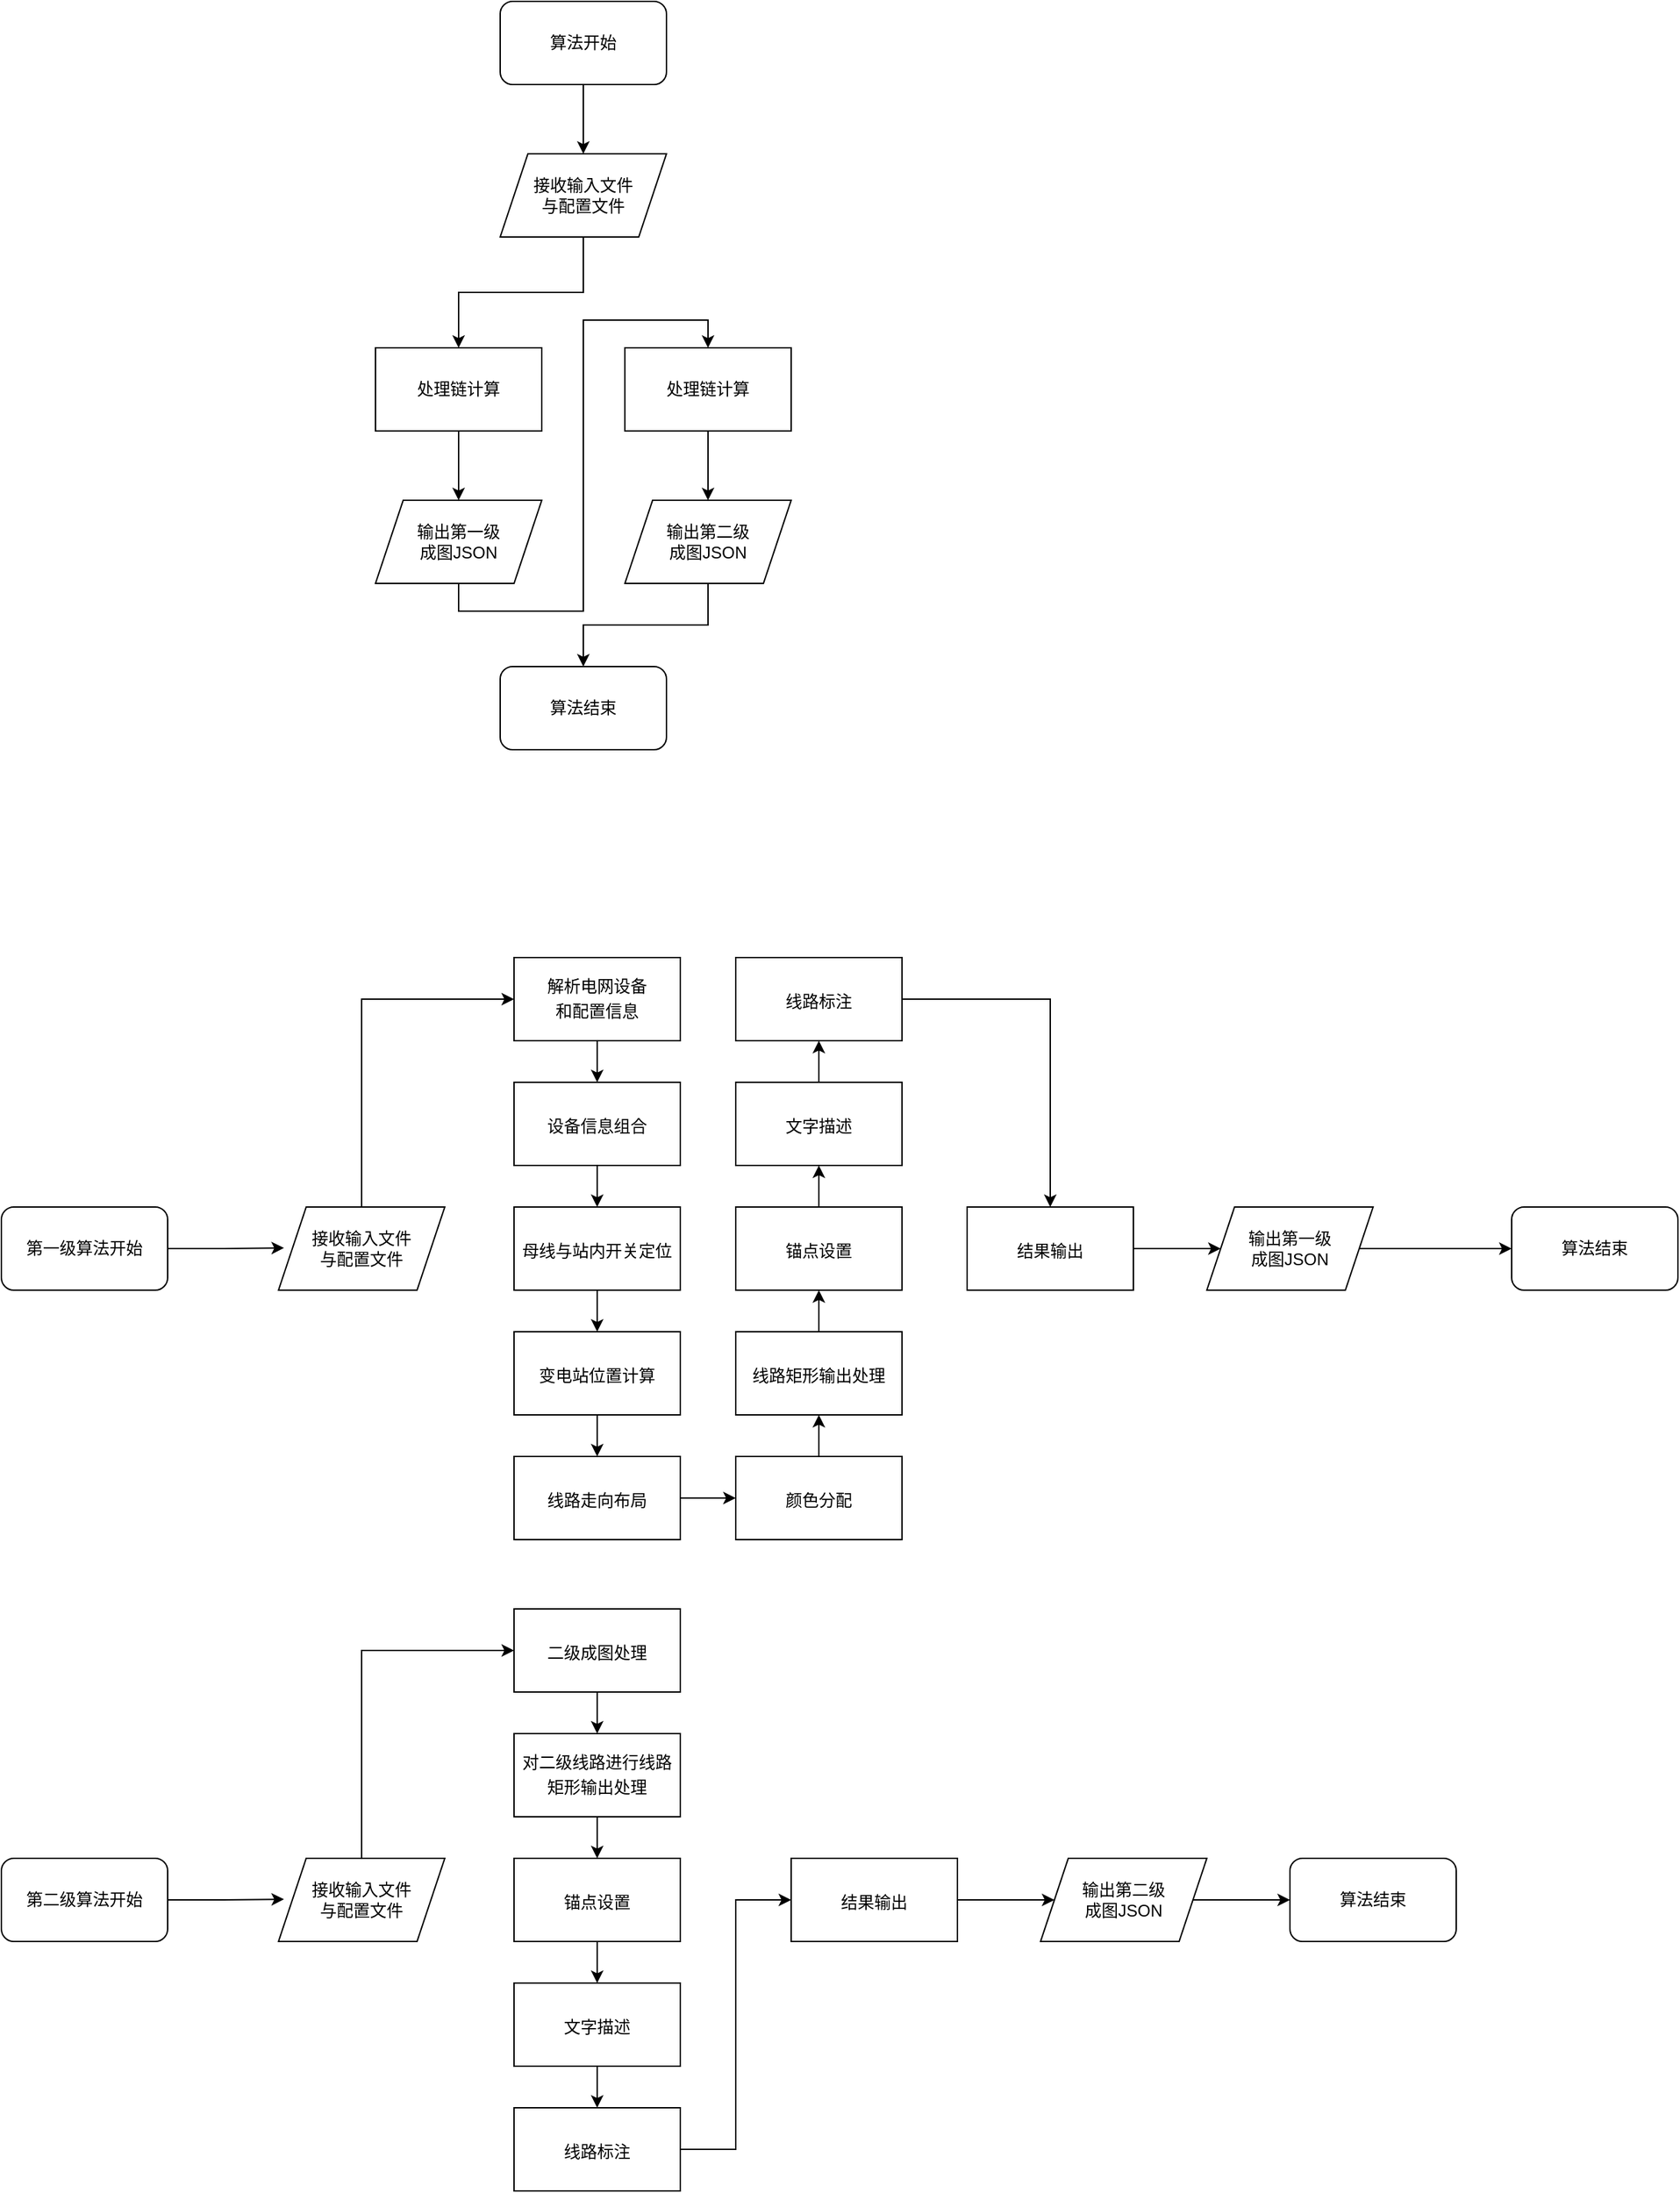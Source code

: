 <mxfile version="22.1.16" type="github">
  <diagram id="C5RBs43oDa-KdzZeNtuy" name="Page-1">
    <mxGraphModel dx="1513" dy="1065" grid="1" gridSize="10" guides="1" tooltips="1" connect="1" arrows="1" fold="1" page="1" pageScale="1" pageWidth="1654" pageHeight="2336" math="0" shadow="0">
      <root>
        <mxCell id="WIyWlLk6GJQsqaUBKTNV-0" />
        <mxCell id="WIyWlLk6GJQsqaUBKTNV-1" parent="WIyWlLk6GJQsqaUBKTNV-0" />
        <mxCell id="7XeFvgjpTkcl1byy3WGT-4" style="edgeStyle=orthogonalEdgeStyle;rounded=0;orthogonalLoop=1;jettySize=auto;html=1;exitX=0.5;exitY=1;exitDx=0;exitDy=0;entryX=0.5;entryY=0;entryDx=0;entryDy=0;" edge="1" parent="WIyWlLk6GJQsqaUBKTNV-1" source="7XeFvgjpTkcl1byy3WGT-1" target="7XeFvgjpTkcl1byy3WGT-3">
          <mxGeometry relative="1" as="geometry" />
        </mxCell>
        <mxCell id="7XeFvgjpTkcl1byy3WGT-1" value="算法开始" style="rounded=1;whiteSpace=wrap;html=1;" vertex="1" parent="WIyWlLk6GJQsqaUBKTNV-1">
          <mxGeometry x="430" y="80" width="120" height="60" as="geometry" />
        </mxCell>
        <mxCell id="7XeFvgjpTkcl1byy3WGT-2" value="算法结束" style="rounded=1;whiteSpace=wrap;html=1;" vertex="1" parent="WIyWlLk6GJQsqaUBKTNV-1">
          <mxGeometry x="430" y="560" width="120" height="60" as="geometry" />
        </mxCell>
        <mxCell id="7XeFvgjpTkcl1byy3WGT-6" style="edgeStyle=orthogonalEdgeStyle;rounded=0;orthogonalLoop=1;jettySize=auto;html=1;exitX=0.5;exitY=1;exitDx=0;exitDy=0;entryX=0.5;entryY=0;entryDx=0;entryDy=0;" edge="1" parent="WIyWlLk6GJQsqaUBKTNV-1" source="7XeFvgjpTkcl1byy3WGT-3" target="7XeFvgjpTkcl1byy3WGT-5">
          <mxGeometry relative="1" as="geometry" />
        </mxCell>
        <mxCell id="7XeFvgjpTkcl1byy3WGT-3" value="接收输入文件&lt;br&gt;与配置文件" style="shape=parallelogram;perimeter=parallelogramPerimeter;whiteSpace=wrap;html=1;fixedSize=1;" vertex="1" parent="WIyWlLk6GJQsqaUBKTNV-1">
          <mxGeometry x="430" y="190" width="120" height="60" as="geometry" />
        </mxCell>
        <mxCell id="7XeFvgjpTkcl1byy3WGT-8" style="edgeStyle=orthogonalEdgeStyle;rounded=0;orthogonalLoop=1;jettySize=auto;html=1;exitX=0.5;exitY=1;exitDx=0;exitDy=0;entryX=0.5;entryY=0;entryDx=0;entryDy=0;" edge="1" parent="WIyWlLk6GJQsqaUBKTNV-1" source="7XeFvgjpTkcl1byy3WGT-5" target="7XeFvgjpTkcl1byy3WGT-7">
          <mxGeometry relative="1" as="geometry" />
        </mxCell>
        <mxCell id="7XeFvgjpTkcl1byy3WGT-5" value="处理链计算" style="rounded=0;whiteSpace=wrap;html=1;" vertex="1" parent="WIyWlLk6GJQsqaUBKTNV-1">
          <mxGeometry x="340" y="330" width="120" height="60" as="geometry" />
        </mxCell>
        <mxCell id="7XeFvgjpTkcl1byy3WGT-15" style="edgeStyle=orthogonalEdgeStyle;rounded=0;orthogonalLoop=1;jettySize=auto;html=1;exitX=0.5;exitY=1;exitDx=0;exitDy=0;entryX=0.5;entryY=0;entryDx=0;entryDy=0;" edge="1" parent="WIyWlLk6GJQsqaUBKTNV-1" source="7XeFvgjpTkcl1byy3WGT-7" target="7XeFvgjpTkcl1byy3WGT-10">
          <mxGeometry relative="1" as="geometry" />
        </mxCell>
        <mxCell id="7XeFvgjpTkcl1byy3WGT-7" value="输出第一级&lt;br&gt;成图JSON" style="shape=parallelogram;perimeter=parallelogramPerimeter;whiteSpace=wrap;html=1;fixedSize=1;" vertex="1" parent="WIyWlLk6GJQsqaUBKTNV-1">
          <mxGeometry x="340" y="440" width="120" height="60" as="geometry" />
        </mxCell>
        <mxCell id="7XeFvgjpTkcl1byy3WGT-14" style="edgeStyle=orthogonalEdgeStyle;rounded=0;orthogonalLoop=1;jettySize=auto;html=1;exitX=0.5;exitY=1;exitDx=0;exitDy=0;entryX=0.5;entryY=0;entryDx=0;entryDy=0;" edge="1" parent="WIyWlLk6GJQsqaUBKTNV-1" source="7XeFvgjpTkcl1byy3WGT-10" target="7XeFvgjpTkcl1byy3WGT-11">
          <mxGeometry relative="1" as="geometry" />
        </mxCell>
        <mxCell id="7XeFvgjpTkcl1byy3WGT-10" value="处理链计算" style="rounded=0;whiteSpace=wrap;html=1;" vertex="1" parent="WIyWlLk6GJQsqaUBKTNV-1">
          <mxGeometry x="520" y="330" width="120" height="60" as="geometry" />
        </mxCell>
        <mxCell id="7XeFvgjpTkcl1byy3WGT-16" style="edgeStyle=orthogonalEdgeStyle;rounded=0;orthogonalLoop=1;jettySize=auto;html=1;exitX=0.5;exitY=1;exitDx=0;exitDy=0;entryX=0.5;entryY=0;entryDx=0;entryDy=0;" edge="1" parent="WIyWlLk6GJQsqaUBKTNV-1" source="7XeFvgjpTkcl1byy3WGT-11" target="7XeFvgjpTkcl1byy3WGT-2">
          <mxGeometry relative="1" as="geometry" />
        </mxCell>
        <mxCell id="7XeFvgjpTkcl1byy3WGT-11" value="输出第二级&lt;br&gt;成图JSON" style="shape=parallelogram;perimeter=parallelogramPerimeter;whiteSpace=wrap;html=1;fixedSize=1;" vertex="1" parent="WIyWlLk6GJQsqaUBKTNV-1">
          <mxGeometry x="520" y="440" width="120" height="60" as="geometry" />
        </mxCell>
        <mxCell id="7XeFvgjpTkcl1byy3WGT-18" value="第一级算法开始" style="rounded=1;whiteSpace=wrap;html=1;" vertex="1" parent="WIyWlLk6GJQsqaUBKTNV-1">
          <mxGeometry x="70" y="950" width="120" height="60" as="geometry" />
        </mxCell>
        <mxCell id="7XeFvgjpTkcl1byy3WGT-19" value="算法结束" style="rounded=1;whiteSpace=wrap;html=1;" vertex="1" parent="WIyWlLk6GJQsqaUBKTNV-1">
          <mxGeometry x="1160" y="950" width="120" height="60" as="geometry" />
        </mxCell>
        <mxCell id="7XeFvgjpTkcl1byy3WGT-42" style="edgeStyle=orthogonalEdgeStyle;rounded=0;orthogonalLoop=1;jettySize=auto;html=1;exitX=0.5;exitY=0;exitDx=0;exitDy=0;entryX=0;entryY=0.5;entryDx=0;entryDy=0;" edge="1" parent="WIyWlLk6GJQsqaUBKTNV-1" source="7XeFvgjpTkcl1byy3WGT-21" target="7XeFvgjpTkcl1byy3WGT-23">
          <mxGeometry relative="1" as="geometry" />
        </mxCell>
        <mxCell id="7XeFvgjpTkcl1byy3WGT-21" value="接收输入文件&lt;br&gt;与配置文件" style="shape=parallelogram;perimeter=parallelogramPerimeter;whiteSpace=wrap;html=1;fixedSize=1;" vertex="1" parent="WIyWlLk6GJQsqaUBKTNV-1">
          <mxGeometry x="270" y="950" width="120" height="60" as="geometry" />
        </mxCell>
        <mxCell id="7XeFvgjpTkcl1byy3WGT-43" style="edgeStyle=orthogonalEdgeStyle;rounded=0;orthogonalLoop=1;jettySize=auto;html=1;exitX=0.5;exitY=1;exitDx=0;exitDy=0;entryX=0.5;entryY=0;entryDx=0;entryDy=0;" edge="1" parent="WIyWlLk6GJQsqaUBKTNV-1" source="7XeFvgjpTkcl1byy3WGT-23" target="7XeFvgjpTkcl1byy3WGT-34">
          <mxGeometry relative="1" as="geometry" />
        </mxCell>
        <mxCell id="7XeFvgjpTkcl1byy3WGT-23" value="解析电网设备&lt;br&gt;和配置信息&lt;span style=&quot;font-size: medium; text-align: start;&quot;&gt;&lt;/span&gt;" style="rounded=0;whiteSpace=wrap;html=1;" vertex="1" parent="WIyWlLk6GJQsqaUBKTNV-1">
          <mxGeometry x="440" y="770" width="120" height="60" as="geometry" />
        </mxCell>
        <mxCell id="7XeFvgjpTkcl1byy3WGT-55" style="edgeStyle=orthogonalEdgeStyle;rounded=0;orthogonalLoop=1;jettySize=auto;html=1;exitX=1;exitY=0.5;exitDx=0;exitDy=0;" edge="1" parent="WIyWlLk6GJQsqaUBKTNV-1" source="7XeFvgjpTkcl1byy3WGT-25" target="7XeFvgjpTkcl1byy3WGT-19">
          <mxGeometry relative="1" as="geometry" />
        </mxCell>
        <mxCell id="7XeFvgjpTkcl1byy3WGT-25" value="输出第一级&lt;br&gt;成图JSON" style="shape=parallelogram;perimeter=parallelogramPerimeter;whiteSpace=wrap;html=1;fixedSize=1;" vertex="1" parent="WIyWlLk6GJQsqaUBKTNV-1">
          <mxGeometry x="940" y="950" width="120" height="60" as="geometry" />
        </mxCell>
        <mxCell id="7XeFvgjpTkcl1byy3WGT-48" style="edgeStyle=orthogonalEdgeStyle;rounded=0;orthogonalLoop=1;jettySize=auto;html=1;exitX=1;exitY=0.5;exitDx=0;exitDy=0;entryX=0;entryY=0.5;entryDx=0;entryDy=0;" edge="1" parent="WIyWlLk6GJQsqaUBKTNV-1" source="7XeFvgjpTkcl1byy3WGT-30" target="7XeFvgjpTkcl1byy3WGT-37">
          <mxGeometry relative="1" as="geometry" />
        </mxCell>
        <mxCell id="7XeFvgjpTkcl1byy3WGT-30" value="线路走向布局&lt;span style=&quot;font-size: medium; text-align: start;&quot;&gt;&lt;/span&gt;" style="rounded=0;whiteSpace=wrap;html=1;" vertex="1" parent="WIyWlLk6GJQsqaUBKTNV-1">
          <mxGeometry x="440" y="1130" width="120" height="60" as="geometry" />
        </mxCell>
        <mxCell id="7XeFvgjpTkcl1byy3WGT-51" style="edgeStyle=orthogonalEdgeStyle;rounded=0;orthogonalLoop=1;jettySize=auto;html=1;exitX=0.5;exitY=0;exitDx=0;exitDy=0;entryX=0.5;entryY=1;entryDx=0;entryDy=0;" edge="1" parent="WIyWlLk6GJQsqaUBKTNV-1" source="7XeFvgjpTkcl1byy3WGT-31" target="7XeFvgjpTkcl1byy3WGT-38">
          <mxGeometry relative="1" as="geometry" />
        </mxCell>
        <mxCell id="7XeFvgjpTkcl1byy3WGT-31" value="锚点设置&lt;span style=&quot;font-size: medium; text-align: start;&quot;&gt;&lt;/span&gt;" style="rounded=0;whiteSpace=wrap;html=1;" vertex="1" parent="WIyWlLk6GJQsqaUBKTNV-1">
          <mxGeometry x="600" y="950" width="120" height="60" as="geometry" />
        </mxCell>
        <mxCell id="7XeFvgjpTkcl1byy3WGT-47" style="edgeStyle=orthogonalEdgeStyle;rounded=0;orthogonalLoop=1;jettySize=auto;html=1;exitX=0.5;exitY=1;exitDx=0;exitDy=0;entryX=0.5;entryY=0;entryDx=0;entryDy=0;" edge="1" parent="WIyWlLk6GJQsqaUBKTNV-1" source="7XeFvgjpTkcl1byy3WGT-32" target="7XeFvgjpTkcl1byy3WGT-30">
          <mxGeometry relative="1" as="geometry" />
        </mxCell>
        <mxCell id="7XeFvgjpTkcl1byy3WGT-32" value="变电站位置计算&lt;span style=&quot;font-size: medium; text-align: start;&quot;&gt;&lt;/span&gt;" style="rounded=0;whiteSpace=wrap;html=1;" vertex="1" parent="WIyWlLk6GJQsqaUBKTNV-1">
          <mxGeometry x="440" y="1040" width="120" height="60" as="geometry" />
        </mxCell>
        <mxCell id="7XeFvgjpTkcl1byy3WGT-45" style="edgeStyle=orthogonalEdgeStyle;rounded=0;orthogonalLoop=1;jettySize=auto;html=1;exitX=0.5;exitY=1;exitDx=0;exitDy=0;" edge="1" parent="WIyWlLk6GJQsqaUBKTNV-1" source="7XeFvgjpTkcl1byy3WGT-33" target="7XeFvgjpTkcl1byy3WGT-32">
          <mxGeometry relative="1" as="geometry" />
        </mxCell>
        <mxCell id="7XeFvgjpTkcl1byy3WGT-33" value="母线与站内开关定位&lt;span style=&quot;font-size: medium; text-align: start;&quot;&gt;&lt;/span&gt;" style="rounded=0;whiteSpace=wrap;html=1;" vertex="1" parent="WIyWlLk6GJQsqaUBKTNV-1">
          <mxGeometry x="440" y="950" width="120" height="60" as="geometry" />
        </mxCell>
        <mxCell id="7XeFvgjpTkcl1byy3WGT-44" style="edgeStyle=orthogonalEdgeStyle;rounded=0;orthogonalLoop=1;jettySize=auto;html=1;exitX=0.5;exitY=1;exitDx=0;exitDy=0;" edge="1" parent="WIyWlLk6GJQsqaUBKTNV-1" source="7XeFvgjpTkcl1byy3WGT-34" target="7XeFvgjpTkcl1byy3WGT-33">
          <mxGeometry relative="1" as="geometry" />
        </mxCell>
        <mxCell id="7XeFvgjpTkcl1byy3WGT-34" value="设备信息组合&lt;span style=&quot;font-size: medium; text-align: start;&quot;&gt;&lt;/span&gt;" style="rounded=0;whiteSpace=wrap;html=1;" vertex="1" parent="WIyWlLk6GJQsqaUBKTNV-1">
          <mxGeometry x="440" y="860" width="120" height="60" as="geometry" />
        </mxCell>
        <mxCell id="7XeFvgjpTkcl1byy3WGT-50" style="edgeStyle=orthogonalEdgeStyle;rounded=0;orthogonalLoop=1;jettySize=auto;html=1;exitX=0.5;exitY=0;exitDx=0;exitDy=0;entryX=0.5;entryY=1;entryDx=0;entryDy=0;" edge="1" parent="WIyWlLk6GJQsqaUBKTNV-1" source="7XeFvgjpTkcl1byy3WGT-35" target="7XeFvgjpTkcl1byy3WGT-31">
          <mxGeometry relative="1" as="geometry" />
        </mxCell>
        <mxCell id="7XeFvgjpTkcl1byy3WGT-35" value="线路矩形输出处理&lt;span style=&quot;font-size: medium; text-align: start;&quot;&gt;&lt;/span&gt;" style="rounded=0;whiteSpace=wrap;html=1;" vertex="1" parent="WIyWlLk6GJQsqaUBKTNV-1">
          <mxGeometry x="600" y="1040" width="120" height="60" as="geometry" />
        </mxCell>
        <mxCell id="7XeFvgjpTkcl1byy3WGT-53" style="edgeStyle=orthogonalEdgeStyle;rounded=0;orthogonalLoop=1;jettySize=auto;html=1;exitX=1;exitY=0.5;exitDx=0;exitDy=0;entryX=0.5;entryY=0;entryDx=0;entryDy=0;" edge="1" parent="WIyWlLk6GJQsqaUBKTNV-1" source="7XeFvgjpTkcl1byy3WGT-36" target="7XeFvgjpTkcl1byy3WGT-39">
          <mxGeometry relative="1" as="geometry" />
        </mxCell>
        <mxCell id="7XeFvgjpTkcl1byy3WGT-36" value="线路标注&lt;span style=&quot;font-size: medium; text-align: start;&quot;&gt;&lt;/span&gt;" style="rounded=0;whiteSpace=wrap;html=1;" vertex="1" parent="WIyWlLk6GJQsqaUBKTNV-1">
          <mxGeometry x="600" y="770" width="120" height="60" as="geometry" />
        </mxCell>
        <mxCell id="7XeFvgjpTkcl1byy3WGT-49" style="edgeStyle=orthogonalEdgeStyle;rounded=0;orthogonalLoop=1;jettySize=auto;html=1;exitX=0.5;exitY=0;exitDx=0;exitDy=0;entryX=0.5;entryY=1;entryDx=0;entryDy=0;" edge="1" parent="WIyWlLk6GJQsqaUBKTNV-1" source="7XeFvgjpTkcl1byy3WGT-37" target="7XeFvgjpTkcl1byy3WGT-35">
          <mxGeometry relative="1" as="geometry" />
        </mxCell>
        <mxCell id="7XeFvgjpTkcl1byy3WGT-37" value="颜色分配&lt;span style=&quot;font-size: medium; text-align: start;&quot;&gt;&lt;/span&gt;" style="rounded=0;whiteSpace=wrap;html=1;" vertex="1" parent="WIyWlLk6GJQsqaUBKTNV-1">
          <mxGeometry x="600" y="1130" width="120" height="60" as="geometry" />
        </mxCell>
        <mxCell id="7XeFvgjpTkcl1byy3WGT-52" style="edgeStyle=orthogonalEdgeStyle;rounded=0;orthogonalLoop=1;jettySize=auto;html=1;exitX=0.5;exitY=0;exitDx=0;exitDy=0;entryX=0.5;entryY=1;entryDx=0;entryDy=0;" edge="1" parent="WIyWlLk6GJQsqaUBKTNV-1" source="7XeFvgjpTkcl1byy3WGT-38" target="7XeFvgjpTkcl1byy3WGT-36">
          <mxGeometry relative="1" as="geometry" />
        </mxCell>
        <mxCell id="7XeFvgjpTkcl1byy3WGT-38" value="文字描述&lt;span style=&quot;font-size: medium; text-align: start;&quot;&gt;&lt;/span&gt;" style="rounded=0;whiteSpace=wrap;html=1;" vertex="1" parent="WIyWlLk6GJQsqaUBKTNV-1">
          <mxGeometry x="600" y="860" width="120" height="60" as="geometry" />
        </mxCell>
        <mxCell id="7XeFvgjpTkcl1byy3WGT-54" style="edgeStyle=orthogonalEdgeStyle;rounded=0;orthogonalLoop=1;jettySize=auto;html=1;exitX=1;exitY=0.5;exitDx=0;exitDy=0;" edge="1" parent="WIyWlLk6GJQsqaUBKTNV-1" source="7XeFvgjpTkcl1byy3WGT-39" target="7XeFvgjpTkcl1byy3WGT-25">
          <mxGeometry relative="1" as="geometry" />
        </mxCell>
        <mxCell id="7XeFvgjpTkcl1byy3WGT-39" value="结果输出&lt;span style=&quot;font-size: medium; text-align: start;&quot;&gt;&lt;/span&gt;" style="rounded=0;whiteSpace=wrap;html=1;" vertex="1" parent="WIyWlLk6GJQsqaUBKTNV-1">
          <mxGeometry x="767" y="950" width="120" height="60" as="geometry" />
        </mxCell>
        <mxCell id="7XeFvgjpTkcl1byy3WGT-41" style="edgeStyle=orthogonalEdgeStyle;rounded=0;orthogonalLoop=1;jettySize=auto;html=1;exitX=1;exitY=0.5;exitDx=0;exitDy=0;entryX=0.033;entryY=0.492;entryDx=0;entryDy=0;entryPerimeter=0;" edge="1" parent="WIyWlLk6GJQsqaUBKTNV-1" source="7XeFvgjpTkcl1byy3WGT-18" target="7XeFvgjpTkcl1byy3WGT-21">
          <mxGeometry relative="1" as="geometry" />
        </mxCell>
        <mxCell id="7XeFvgjpTkcl1byy3WGT-56" value="第二级算法开始" style="rounded=1;whiteSpace=wrap;html=1;" vertex="1" parent="WIyWlLk6GJQsqaUBKTNV-1">
          <mxGeometry x="70" y="1420" width="120" height="60" as="geometry" />
        </mxCell>
        <mxCell id="7XeFvgjpTkcl1byy3WGT-57" value="算法结束" style="rounded=1;whiteSpace=wrap;html=1;" vertex="1" parent="WIyWlLk6GJQsqaUBKTNV-1">
          <mxGeometry x="1000" y="1420" width="120" height="60" as="geometry" />
        </mxCell>
        <mxCell id="7XeFvgjpTkcl1byy3WGT-58" style="edgeStyle=orthogonalEdgeStyle;rounded=0;orthogonalLoop=1;jettySize=auto;html=1;exitX=0.5;exitY=0;exitDx=0;exitDy=0;entryX=0;entryY=0.5;entryDx=0;entryDy=0;" edge="1" parent="WIyWlLk6GJQsqaUBKTNV-1" source="7XeFvgjpTkcl1byy3WGT-59" target="7XeFvgjpTkcl1byy3WGT-61">
          <mxGeometry relative="1" as="geometry" />
        </mxCell>
        <mxCell id="7XeFvgjpTkcl1byy3WGT-59" value="接收输入文件&lt;br&gt;与配置文件" style="shape=parallelogram;perimeter=parallelogramPerimeter;whiteSpace=wrap;html=1;fixedSize=1;" vertex="1" parent="WIyWlLk6GJQsqaUBKTNV-1">
          <mxGeometry x="270" y="1420" width="120" height="60" as="geometry" />
        </mxCell>
        <mxCell id="7XeFvgjpTkcl1byy3WGT-60" style="edgeStyle=orthogonalEdgeStyle;rounded=0;orthogonalLoop=1;jettySize=auto;html=1;exitX=0.5;exitY=1;exitDx=0;exitDy=0;entryX=0.5;entryY=0;entryDx=0;entryDy=0;" edge="1" parent="WIyWlLk6GJQsqaUBKTNV-1" source="7XeFvgjpTkcl1byy3WGT-61" target="7XeFvgjpTkcl1byy3WGT-73">
          <mxGeometry relative="1" as="geometry" />
        </mxCell>
        <mxCell id="7XeFvgjpTkcl1byy3WGT-61" value="二级成图处理&lt;span style=&quot;font-size: medium; text-align: start;&quot;&gt;&lt;/span&gt;" style="rounded=0;whiteSpace=wrap;html=1;" vertex="1" parent="WIyWlLk6GJQsqaUBKTNV-1">
          <mxGeometry x="440" y="1240" width="120" height="60" as="geometry" />
        </mxCell>
        <mxCell id="7XeFvgjpTkcl1byy3WGT-62" style="edgeStyle=orthogonalEdgeStyle;rounded=0;orthogonalLoop=1;jettySize=auto;html=1;exitX=1;exitY=0.5;exitDx=0;exitDy=0;" edge="1" parent="WIyWlLk6GJQsqaUBKTNV-1" source="7XeFvgjpTkcl1byy3WGT-63" target="7XeFvgjpTkcl1byy3WGT-57">
          <mxGeometry relative="1" as="geometry" />
        </mxCell>
        <mxCell id="7XeFvgjpTkcl1byy3WGT-63" value="输出第二级&lt;br&gt;成图JSON" style="shape=parallelogram;perimeter=parallelogramPerimeter;whiteSpace=wrap;html=1;fixedSize=1;" vertex="1" parent="WIyWlLk6GJQsqaUBKTNV-1">
          <mxGeometry x="820" y="1420" width="120" height="60" as="geometry" />
        </mxCell>
        <mxCell id="7XeFvgjpTkcl1byy3WGT-85" style="edgeStyle=orthogonalEdgeStyle;rounded=0;orthogonalLoop=1;jettySize=auto;html=1;exitX=0.5;exitY=1;exitDx=0;exitDy=0;entryX=0.5;entryY=0;entryDx=0;entryDy=0;" edge="1" parent="WIyWlLk6GJQsqaUBKTNV-1" source="7XeFvgjpTkcl1byy3WGT-67" target="7XeFvgjpTkcl1byy3WGT-81">
          <mxGeometry relative="1" as="geometry" />
        </mxCell>
        <mxCell id="7XeFvgjpTkcl1byy3WGT-67" value="锚点设置&lt;span style=&quot;font-size: medium; text-align: start;&quot;&gt;&lt;/span&gt;" style="rounded=0;whiteSpace=wrap;html=1;" vertex="1" parent="WIyWlLk6GJQsqaUBKTNV-1">
          <mxGeometry x="440" y="1420" width="120" height="60" as="geometry" />
        </mxCell>
        <mxCell id="7XeFvgjpTkcl1byy3WGT-72" style="edgeStyle=orthogonalEdgeStyle;rounded=0;orthogonalLoop=1;jettySize=auto;html=1;exitX=0.5;exitY=1;exitDx=0;exitDy=0;" edge="1" parent="WIyWlLk6GJQsqaUBKTNV-1" source="7XeFvgjpTkcl1byy3WGT-73">
          <mxGeometry relative="1" as="geometry">
            <mxPoint x="500" y="1420" as="targetPoint" />
          </mxGeometry>
        </mxCell>
        <mxCell id="7XeFvgjpTkcl1byy3WGT-73" value="对二级线路进行线路矩形输出处理&lt;span style=&quot;font-size: medium; text-align: start;&quot;&gt;&lt;/span&gt;" style="rounded=0;whiteSpace=wrap;html=1;" vertex="1" parent="WIyWlLk6GJQsqaUBKTNV-1">
          <mxGeometry x="440" y="1330" width="120" height="60" as="geometry" />
        </mxCell>
        <mxCell id="7XeFvgjpTkcl1byy3WGT-87" style="edgeStyle=orthogonalEdgeStyle;rounded=0;orthogonalLoop=1;jettySize=auto;html=1;exitX=1;exitY=0.5;exitDx=0;exitDy=0;entryX=0;entryY=0.5;entryDx=0;entryDy=0;" edge="1" parent="WIyWlLk6GJQsqaUBKTNV-1" source="7XeFvgjpTkcl1byy3WGT-77" target="7XeFvgjpTkcl1byy3WGT-83">
          <mxGeometry relative="1" as="geometry" />
        </mxCell>
        <mxCell id="7XeFvgjpTkcl1byy3WGT-77" value="线路标注&lt;span style=&quot;font-size: medium; text-align: start;&quot;&gt;&lt;/span&gt;" style="rounded=0;whiteSpace=wrap;html=1;" vertex="1" parent="WIyWlLk6GJQsqaUBKTNV-1">
          <mxGeometry x="440" y="1600" width="120" height="60" as="geometry" />
        </mxCell>
        <mxCell id="7XeFvgjpTkcl1byy3WGT-86" style="edgeStyle=orthogonalEdgeStyle;rounded=0;orthogonalLoop=1;jettySize=auto;html=1;exitX=0.5;exitY=1;exitDx=0;exitDy=0;entryX=0.5;entryY=0;entryDx=0;entryDy=0;" edge="1" parent="WIyWlLk6GJQsqaUBKTNV-1" source="7XeFvgjpTkcl1byy3WGT-81" target="7XeFvgjpTkcl1byy3WGT-77">
          <mxGeometry relative="1" as="geometry" />
        </mxCell>
        <mxCell id="7XeFvgjpTkcl1byy3WGT-81" value="文字描述&lt;span style=&quot;font-size: medium; text-align: start;&quot;&gt;&lt;/span&gt;" style="rounded=0;whiteSpace=wrap;html=1;" vertex="1" parent="WIyWlLk6GJQsqaUBKTNV-1">
          <mxGeometry x="440" y="1510" width="120" height="60" as="geometry" />
        </mxCell>
        <mxCell id="7XeFvgjpTkcl1byy3WGT-82" style="edgeStyle=orthogonalEdgeStyle;rounded=0;orthogonalLoop=1;jettySize=auto;html=1;exitX=1;exitY=0.5;exitDx=0;exitDy=0;" edge="1" parent="WIyWlLk6GJQsqaUBKTNV-1" source="7XeFvgjpTkcl1byy3WGT-83" target="7XeFvgjpTkcl1byy3WGT-63">
          <mxGeometry relative="1" as="geometry" />
        </mxCell>
        <mxCell id="7XeFvgjpTkcl1byy3WGT-83" value="结果输出&lt;span style=&quot;font-size: medium; text-align: start;&quot;&gt;&lt;/span&gt;" style="rounded=0;whiteSpace=wrap;html=1;" vertex="1" parent="WIyWlLk6GJQsqaUBKTNV-1">
          <mxGeometry x="640" y="1420" width="120" height="60" as="geometry" />
        </mxCell>
        <mxCell id="7XeFvgjpTkcl1byy3WGT-84" style="edgeStyle=orthogonalEdgeStyle;rounded=0;orthogonalLoop=1;jettySize=auto;html=1;exitX=1;exitY=0.5;exitDx=0;exitDy=0;entryX=0.033;entryY=0.492;entryDx=0;entryDy=0;entryPerimeter=0;" edge="1" parent="WIyWlLk6GJQsqaUBKTNV-1" source="7XeFvgjpTkcl1byy3WGT-56" target="7XeFvgjpTkcl1byy3WGT-59">
          <mxGeometry relative="1" as="geometry" />
        </mxCell>
      </root>
    </mxGraphModel>
  </diagram>
</mxfile>
